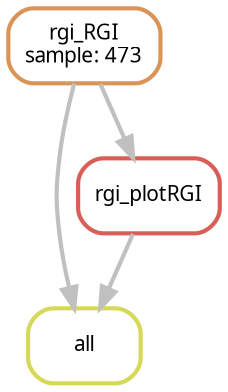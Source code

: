 digraph snakemake_dag {
    graph[bgcolor=white, margin=0];
    node[shape=box, style=rounded, fontname=sans,                 fontsize=10, penwidth=2];
    edge[penwidth=2, color=grey];
	0[label = "all", color = "0.17 0.6 0.85", style="rounded"];
	1[label = "rgi_RGI\nsample: 473", color = "0.08 0.6 0.85", style="rounded"];
	2[label = "rgi_plotRGI", color = "0.01 0.6 0.85", style="rounded"];
	1 -> 0
	2 -> 0
	1 -> 2
}            

